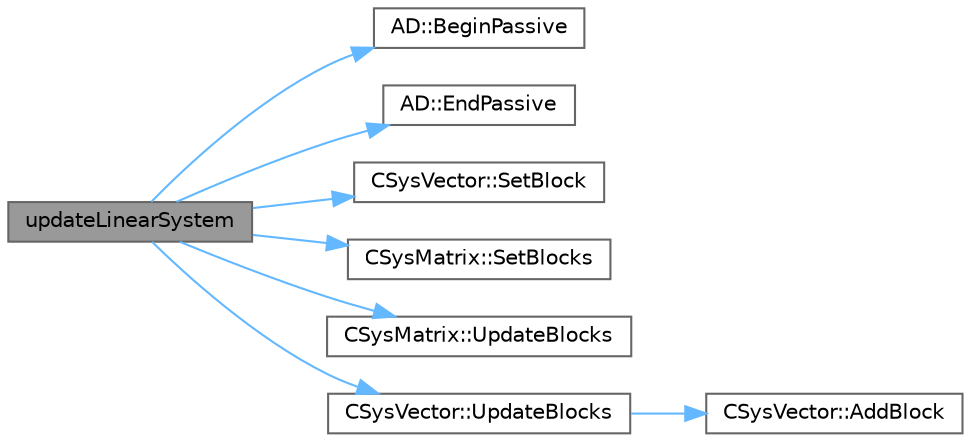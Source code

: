 digraph "updateLinearSystem"
{
 // LATEX_PDF_SIZE
  bgcolor="transparent";
  edge [fontname=Helvetica,fontsize=10,labelfontname=Helvetica,labelfontsize=10];
  node [fontname=Helvetica,fontsize=10,shape=box,height=0.2,width=0.4];
  rankdir="LR";
  Node1 [id="Node000001",label="updateLinearSystem",height=0.2,width=0.4,color="gray40", fillcolor="grey60", style="filled", fontcolor="black",tooltip="Update the matrix and right-hand-side of a linear system."];
  Node1 -> Node2 [id="edge1_Node000001_Node000002",color="steelblue1",style="solid",tooltip=" "];
  Node2 [id="Node000002",label="AD::BeginPassive",height=0.2,width=0.4,color="grey40", fillcolor="white", style="filled",URL="$namespaceAD.html#a17303e0b54570243d54732b02655f9a5",tooltip="Start a passive region, i.e. stop recording."];
  Node1 -> Node3 [id="edge2_Node000001_Node000003",color="steelblue1",style="solid",tooltip=" "];
  Node3 [id="Node000003",label="AD::EndPassive",height=0.2,width=0.4,color="grey40", fillcolor="white", style="filled",URL="$namespaceAD.html#af5a5809a923faf03119828c329bc2db7",tooltip="End a passive region, i.e. start recording if we were recording before."];
  Node1 -> Node4 [id="edge3_Node000001_Node000004",color="steelblue1",style="solid",tooltip=" "];
  Node4 [id="Node000004",label="CSysVector::SetBlock",height=0.2,width=0.4,color="grey40", fillcolor="white", style="filled",URL="$classCSysVector.html#acceb60ca98fa7ede9520adde322009eb",tooltip="Set \"block\" to the vector."];
  Node1 -> Node5 [id="edge4_Node000001_Node000005",color="steelblue1",style="solid",tooltip=" "];
  Node5 [id="Node000005",label="CSysMatrix::SetBlocks",height=0.2,width=0.4,color="grey40", fillcolor="white", style="filled",URL="$classCSysMatrix.html#ad10c231690cd58c0d0962ea2454f4339",tooltip="Sets 2 blocks ij and ji (add to i* sub from j*) associated with one edge of an FVM-type sparse patter..."];
  Node1 -> Node6 [id="edge5_Node000001_Node000006",color="steelblue1",style="solid",tooltip=" "];
  Node6 [id="Node000006",label="CSysMatrix::UpdateBlocks",height=0.2,width=0.4,color="grey40", fillcolor="white", style="filled",URL="$classCSysMatrix.html#a1e6f636ed0be6a752fb3b3830a61efda",tooltip="Update 4 blocks ii, ij, ji, jj (add to i* sub from j*)."];
  Node1 -> Node7 [id="edge6_Node000001_Node000007",color="steelblue1",style="solid",tooltip=" "];
  Node7 [id="Node000007",label="CSysVector::UpdateBlocks",height=0.2,width=0.4,color="grey40", fillcolor="white", style="filled",URL="$classCSysVector.html#abb37fe6195ac6fdedab01b409966be28",tooltip="Add to iPoint, subtract from jPoint."];
  Node7 -> Node8 [id="edge7_Node000007_Node000008",color="steelblue1",style="solid",tooltip=" "];
  Node8 [id="Node000008",label="CSysVector::AddBlock",height=0.2,width=0.4,color="grey40", fillcolor="white", style="filled",URL="$classCSysVector.html#aa463275cba394503a9778529fdaa4494",tooltip="Add \"block\" to the vector, see SetBlock."];
}
